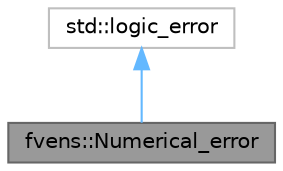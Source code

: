 digraph "fvens::Numerical_error"
{
 // LATEX_PDF_SIZE
  bgcolor="transparent";
  edge [fontname=Helvetica,fontsize=10,labelfontname=Helvetica,labelfontsize=10];
  node [fontname=Helvetica,fontsize=10,shape=box,height=0.2,width=0.4];
  Node1 [id="Node000001",label="fvens::Numerical_error",height=0.2,width=0.4,color="gray40", fillcolor="grey60", style="filled", fontcolor="black",tooltip="Exception to throw on errors related to numerics."];
  Node2 -> Node1 [id="edge1_Node000001_Node000002",dir="back",color="steelblue1",style="solid",tooltip=" "];
  Node2 [id="Node000002",label="std::logic_error",height=0.2,width=0.4,color="grey75", fillcolor="white", style="filled",tooltip=" "];
}
